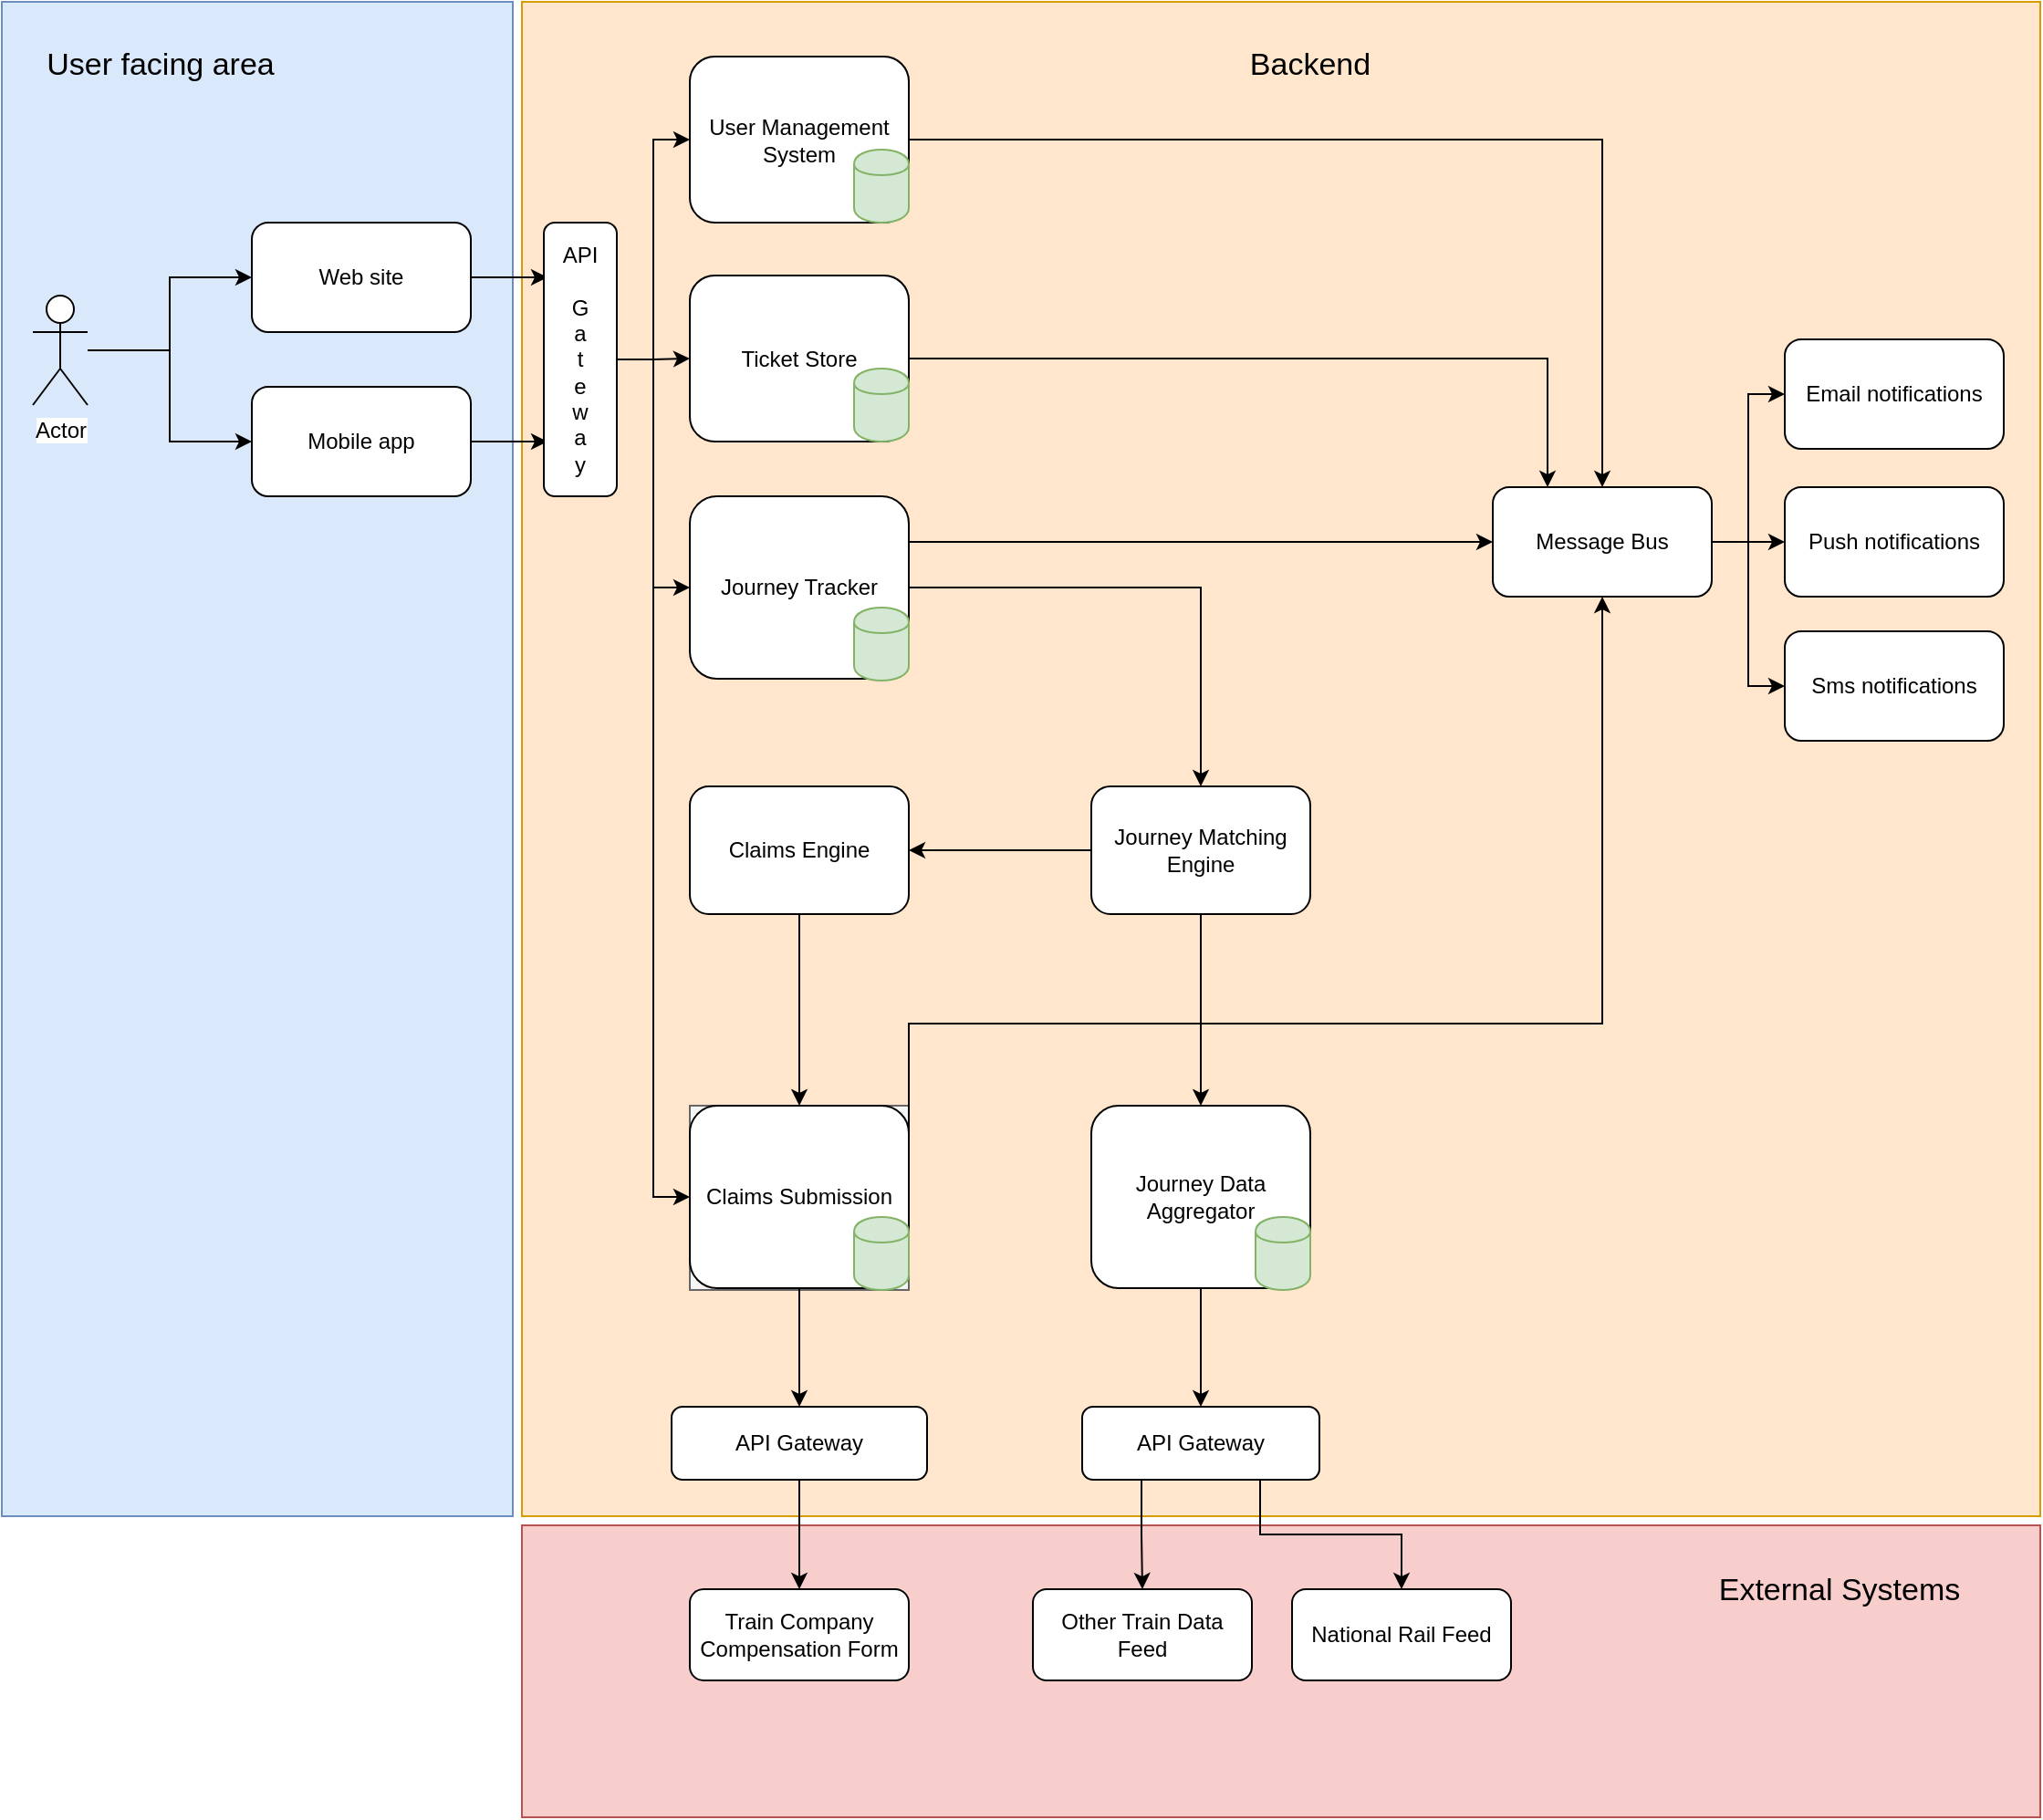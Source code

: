 <mxfile version="12.6.2" type="device"><diagram id="9viHrLj5m8Z_JCWHmbfl" name="Page-1"><mxGraphModel dx="897" dy="628" grid="1" gridSize="10" guides="1" tooltips="1" connect="1" arrows="1" fold="1" page="1" pageScale="1" pageWidth="827" pageHeight="1169" math="0" shadow="0"><root><mxCell id="0"/><mxCell id="1" parent="0"/><mxCell id="1LJ8LTlyFfx-Nl5GE0zz-69" value="" style="rounded=0;whiteSpace=wrap;html=1;fontSize=17;fillColor=#f8cecc;strokeColor=#b85450;" vertex="1" parent="1"><mxGeometry x="348" y="845" width="832" height="160" as="geometry"/></mxCell><mxCell id="1LJ8LTlyFfx-Nl5GE0zz-67" value="" style="rounded=0;whiteSpace=wrap;html=1;fillColor=#ffe6cc;strokeColor=#d79b00;" vertex="1" parent="1"><mxGeometry x="348" y="10" width="832" height="830" as="geometry"/></mxCell><mxCell id="1LJ8LTlyFfx-Nl5GE0zz-65" value="" style="rounded=0;whiteSpace=wrap;html=1;fillColor=#dae8fc;strokeColor=#6c8ebf;" vertex="1" parent="1"><mxGeometry x="63" y="10" width="280" height="830" as="geometry"/></mxCell><mxCell id="1LJ8LTlyFfx-Nl5GE0zz-5" style="edgeStyle=orthogonalEdgeStyle;rounded=0;orthogonalLoop=1;jettySize=auto;html=1;entryX=0;entryY=0.5;entryDx=0;entryDy=0;" edge="1" parent="1" source="1LJ8LTlyFfx-Nl5GE0zz-1" target="1LJ8LTlyFfx-Nl5GE0zz-2"><mxGeometry relative="1" as="geometry"/></mxCell><mxCell id="1LJ8LTlyFfx-Nl5GE0zz-6" style="edgeStyle=orthogonalEdgeStyle;rounded=0;orthogonalLoop=1;jettySize=auto;html=1;entryX=0;entryY=0.5;entryDx=0;entryDy=0;" edge="1" parent="1" source="1LJ8LTlyFfx-Nl5GE0zz-1" target="1LJ8LTlyFfx-Nl5GE0zz-4"><mxGeometry relative="1" as="geometry"/></mxCell><mxCell id="1LJ8LTlyFfx-Nl5GE0zz-1" value="Actor" style="shape=umlActor;verticalLabelPosition=bottom;labelBackgroundColor=#ffffff;verticalAlign=top;html=1;outlineConnect=0;" vertex="1" parent="1"><mxGeometry x="80" y="171" width="30" height="60" as="geometry"/></mxCell><mxCell id="1LJ8LTlyFfx-Nl5GE0zz-8" style="edgeStyle=orthogonalEdgeStyle;rounded=0;orthogonalLoop=1;jettySize=auto;html=1;entryX=0.05;entryY=0.2;entryDx=0;entryDy=0;entryPerimeter=0;" edge="1" parent="1" source="1LJ8LTlyFfx-Nl5GE0zz-2" target="1LJ8LTlyFfx-Nl5GE0zz-7"><mxGeometry relative="1" as="geometry"/></mxCell><mxCell id="1LJ8LTlyFfx-Nl5GE0zz-2" value="Web site" style="rounded=1;whiteSpace=wrap;html=1;" vertex="1" parent="1"><mxGeometry x="200" y="131" width="120" height="60" as="geometry"/></mxCell><mxCell id="1LJ8LTlyFfx-Nl5GE0zz-9" style="edgeStyle=orthogonalEdgeStyle;rounded=0;orthogonalLoop=1;jettySize=auto;html=1;entryX=0.05;entryY=0.8;entryDx=0;entryDy=0;entryPerimeter=0;" edge="1" parent="1" source="1LJ8LTlyFfx-Nl5GE0zz-4" target="1LJ8LTlyFfx-Nl5GE0zz-7"><mxGeometry relative="1" as="geometry"/></mxCell><mxCell id="1LJ8LTlyFfx-Nl5GE0zz-4" value="Mobile app" style="rounded=1;whiteSpace=wrap;html=1;" vertex="1" parent="1"><mxGeometry x="200" y="221" width="120" height="60" as="geometry"/></mxCell><mxCell id="1LJ8LTlyFfx-Nl5GE0zz-11" style="edgeStyle=orthogonalEdgeStyle;rounded=0;orthogonalLoop=1;jettySize=auto;html=1;entryX=0;entryY=0.5;entryDx=0;entryDy=0;" edge="1" parent="1" source="1LJ8LTlyFfx-Nl5GE0zz-7" target="1LJ8LTlyFfx-Nl5GE0zz-10"><mxGeometry relative="1" as="geometry"/></mxCell><mxCell id="1LJ8LTlyFfx-Nl5GE0zz-15" style="edgeStyle=orthogonalEdgeStyle;rounded=0;orthogonalLoop=1;jettySize=auto;html=1;entryX=0;entryY=0.5;entryDx=0;entryDy=0;" edge="1" parent="1" source="1LJ8LTlyFfx-Nl5GE0zz-7" target="1LJ8LTlyFfx-Nl5GE0zz-17"><mxGeometry relative="1" as="geometry"><mxPoint x="440" y="251" as="targetPoint"/></mxGeometry></mxCell><mxCell id="1LJ8LTlyFfx-Nl5GE0zz-21" style="edgeStyle=orthogonalEdgeStyle;rounded=0;orthogonalLoop=1;jettySize=auto;html=1;entryX=0;entryY=0.5;entryDx=0;entryDy=0;" edge="1" parent="1" source="1LJ8LTlyFfx-Nl5GE0zz-7" target="1LJ8LTlyFfx-Nl5GE0zz-19"><mxGeometry relative="1" as="geometry"/></mxCell><mxCell id="1LJ8LTlyFfx-Nl5GE0zz-53" style="edgeStyle=orthogonalEdgeStyle;rounded=0;orthogonalLoop=1;jettySize=auto;html=1;entryX=0;entryY=0.5;entryDx=0;entryDy=0;" edge="1" parent="1" source="1LJ8LTlyFfx-Nl5GE0zz-7" target="1LJ8LTlyFfx-Nl5GE0zz-44"><mxGeometry relative="1" as="geometry"/></mxCell><mxCell id="1LJ8LTlyFfx-Nl5GE0zz-7" value="&lt;div&gt;API&lt;/div&gt;&lt;div&gt;&lt;br&gt;G&lt;br&gt;a&lt;br&gt;t&lt;br&gt;e&lt;br&gt;w&lt;br&gt;a&lt;br&gt;y&lt;br&gt;&lt;/div&gt;" style="rounded=1;whiteSpace=wrap;html=1;" vertex="1" parent="1"><mxGeometry x="360" y="131" width="40" height="150" as="geometry"/></mxCell><mxCell id="1LJ8LTlyFfx-Nl5GE0zz-22" value="" style="group" vertex="1" connectable="0" parent="1"><mxGeometry x="440" y="40" width="120" height="91" as="geometry"/></mxCell><mxCell id="1LJ8LTlyFfx-Nl5GE0zz-10" value="&lt;div align=&quot;center&quot;&gt;User Management System&lt;/div&gt;" style="rounded=1;whiteSpace=wrap;html=1;align=center;" vertex="1" parent="1LJ8LTlyFfx-Nl5GE0zz-22"><mxGeometry width="120" height="91" as="geometry"/></mxCell><mxCell id="1LJ8LTlyFfx-Nl5GE0zz-16" value="" style="shape=cylinder;whiteSpace=wrap;html=1;boundedLbl=1;backgroundOutline=1;fillColor=#d5e8d4;strokeColor=#82b366;" vertex="1" parent="1LJ8LTlyFfx-Nl5GE0zz-22"><mxGeometry x="90" y="51" width="30" height="40" as="geometry"/></mxCell><mxCell id="1LJ8LTlyFfx-Nl5GE0zz-23" value="" style="group" vertex="1" connectable="0" parent="1"><mxGeometry x="440" y="160" width="120" height="91" as="geometry"/></mxCell><mxCell id="1LJ8LTlyFfx-Nl5GE0zz-17" value="Ticket Store" style="rounded=1;whiteSpace=wrap;html=1;align=center;" vertex="1" parent="1LJ8LTlyFfx-Nl5GE0zz-23"><mxGeometry width="120" height="91" as="geometry"/></mxCell><mxCell id="1LJ8LTlyFfx-Nl5GE0zz-18" value="" style="shape=cylinder;whiteSpace=wrap;html=1;boundedLbl=1;backgroundOutline=1;fillColor=#d5e8d4;strokeColor=#82b366;" vertex="1" parent="1LJ8LTlyFfx-Nl5GE0zz-23"><mxGeometry x="90" y="51" width="30" height="40" as="geometry"/></mxCell><mxCell id="1LJ8LTlyFfx-Nl5GE0zz-24" value="" style="group" vertex="1" connectable="0" parent="1"><mxGeometry x="440" y="281" width="120" height="101" as="geometry"/></mxCell><mxCell id="1LJ8LTlyFfx-Nl5GE0zz-19" value="Journey Tracker" style="rounded=1;whiteSpace=wrap;html=1;align=center;" vertex="1" parent="1LJ8LTlyFfx-Nl5GE0zz-24"><mxGeometry width="120" height="100" as="geometry"/></mxCell><mxCell id="1LJ8LTlyFfx-Nl5GE0zz-20" value="" style="shape=cylinder;whiteSpace=wrap;html=1;boundedLbl=1;backgroundOutline=1;fillColor=#d5e8d4;strokeColor=#82b366;" vertex="1" parent="1LJ8LTlyFfx-Nl5GE0zz-24"><mxGeometry x="90" y="61" width="30" height="40" as="geometry"/></mxCell><mxCell id="1LJ8LTlyFfx-Nl5GE0zz-28" style="edgeStyle=orthogonalEdgeStyle;rounded=0;orthogonalLoop=1;jettySize=auto;html=1;entryX=0.5;entryY=0;entryDx=0;entryDy=0;" edge="1" parent="1" source="1LJ8LTlyFfx-Nl5GE0zz-19" target="1LJ8LTlyFfx-Nl5GE0zz-26"><mxGeometry relative="1" as="geometry"/></mxCell><mxCell id="1LJ8LTlyFfx-Nl5GE0zz-32" style="edgeStyle=orthogonalEdgeStyle;rounded=0;orthogonalLoop=1;jettySize=auto;html=1;entryX=0.5;entryY=0;entryDx=0;entryDy=0;" edge="1" parent="1" source="1LJ8LTlyFfx-Nl5GE0zz-26" target="1LJ8LTlyFfx-Nl5GE0zz-30"><mxGeometry relative="1" as="geometry"/></mxCell><mxCell id="1LJ8LTlyFfx-Nl5GE0zz-52" style="edgeStyle=orthogonalEdgeStyle;rounded=0;orthogonalLoop=1;jettySize=auto;html=1;entryX=1;entryY=0.5;entryDx=0;entryDy=0;" edge="1" parent="1" source="1LJ8LTlyFfx-Nl5GE0zz-26" target="1LJ8LTlyFfx-Nl5GE0zz-39"><mxGeometry relative="1" as="geometry"/></mxCell><mxCell id="1LJ8LTlyFfx-Nl5GE0zz-26" value="Journey Matching Engine" style="rounded=1;whiteSpace=wrap;html=1;align=center;" vertex="1" parent="1"><mxGeometry x="660" y="440" width="120" height="70" as="geometry"/></mxCell><mxCell id="1LJ8LTlyFfx-Nl5GE0zz-29" value="" style="group" vertex="1" connectable="0" parent="1"><mxGeometry x="660" y="615" width="120" height="101" as="geometry"/></mxCell><mxCell id="1LJ8LTlyFfx-Nl5GE0zz-30" value="Journey Data Aggregator" style="rounded=1;whiteSpace=wrap;html=1;align=center;" vertex="1" parent="1LJ8LTlyFfx-Nl5GE0zz-29"><mxGeometry width="120" height="100" as="geometry"/></mxCell><mxCell id="1LJ8LTlyFfx-Nl5GE0zz-31" value="" style="shape=cylinder;whiteSpace=wrap;html=1;boundedLbl=1;backgroundOutline=1;fillColor=#d5e8d4;strokeColor=#82b366;" vertex="1" parent="1LJ8LTlyFfx-Nl5GE0zz-29"><mxGeometry x="90" y="61" width="30" height="40" as="geometry"/></mxCell><mxCell id="1LJ8LTlyFfx-Nl5GE0zz-36" style="edgeStyle=orthogonalEdgeStyle;rounded=0;orthogonalLoop=1;jettySize=auto;html=1;entryX=0.5;entryY=0;entryDx=0;entryDy=0;exitX=0.75;exitY=1;exitDx=0;exitDy=0;" edge="1" parent="1" source="1LJ8LTlyFfx-Nl5GE0zz-33" target="1LJ8LTlyFfx-Nl5GE0zz-35"><mxGeometry relative="1" as="geometry"/></mxCell><mxCell id="1LJ8LTlyFfx-Nl5GE0zz-38" style="edgeStyle=orthogonalEdgeStyle;rounded=0;orthogonalLoop=1;jettySize=auto;html=1;entryX=0.5;entryY=0;entryDx=0;entryDy=0;exitX=0.25;exitY=1;exitDx=0;exitDy=0;" edge="1" parent="1" source="1LJ8LTlyFfx-Nl5GE0zz-33" target="1LJ8LTlyFfx-Nl5GE0zz-37"><mxGeometry relative="1" as="geometry"/></mxCell><mxCell id="1LJ8LTlyFfx-Nl5GE0zz-49" style="edgeStyle=orthogonalEdgeStyle;rounded=0;orthogonalLoop=1;jettySize=auto;html=1;exitX=0.5;exitY=1;exitDx=0;exitDy=0;entryX=0.5;entryY=0;entryDx=0;entryDy=0;" edge="1" parent="1" source="1LJ8LTlyFfx-Nl5GE0zz-50" target="1LJ8LTlyFfx-Nl5GE0zz-48"><mxGeometry relative="1" as="geometry"/></mxCell><mxCell id="1LJ8LTlyFfx-Nl5GE0zz-33" value="&lt;div&gt;API Gateway&lt;br&gt;&lt;/div&gt;" style="rounded=1;whiteSpace=wrap;html=1;" vertex="1" parent="1"><mxGeometry x="655" y="780" width="130" height="40" as="geometry"/></mxCell><mxCell id="1LJ8LTlyFfx-Nl5GE0zz-34" style="edgeStyle=orthogonalEdgeStyle;rounded=0;orthogonalLoop=1;jettySize=auto;html=1;entryX=0.5;entryY=0;entryDx=0;entryDy=0;" edge="1" parent="1" source="1LJ8LTlyFfx-Nl5GE0zz-30" target="1LJ8LTlyFfx-Nl5GE0zz-33"><mxGeometry relative="1" as="geometry"/></mxCell><mxCell id="1LJ8LTlyFfx-Nl5GE0zz-35" value="National Rail Feed" style="rounded=1;whiteSpace=wrap;html=1;align=center;" vertex="1" parent="1"><mxGeometry x="770" y="880" width="120" height="50" as="geometry"/></mxCell><mxCell id="1LJ8LTlyFfx-Nl5GE0zz-37" value="Other Train Data Feed" style="rounded=1;whiteSpace=wrap;html=1;align=center;" vertex="1" parent="1"><mxGeometry x="628" y="880" width="120" height="50" as="geometry"/></mxCell><mxCell id="1LJ8LTlyFfx-Nl5GE0zz-46" style="edgeStyle=orthogonalEdgeStyle;rounded=0;orthogonalLoop=1;jettySize=auto;html=1;entryX=0.5;entryY=0;entryDx=0;entryDy=0;" edge="1" parent="1" source="1LJ8LTlyFfx-Nl5GE0zz-39" target="1LJ8LTlyFfx-Nl5GE0zz-44"><mxGeometry relative="1" as="geometry"/></mxCell><mxCell id="1LJ8LTlyFfx-Nl5GE0zz-39" value="Claims Engine" style="rounded=1;whiteSpace=wrap;html=1;align=center;" vertex="1" parent="1"><mxGeometry x="440" y="440" width="120" height="70" as="geometry"/></mxCell><mxCell id="1LJ8LTlyFfx-Nl5GE0zz-43" value="" style="group;fillColor=#f5f5f5;strokeColor=#666666;fontColor=#333333;" vertex="1" connectable="0" parent="1"><mxGeometry x="440" y="615" width="120" height="101" as="geometry"/></mxCell><mxCell id="1LJ8LTlyFfx-Nl5GE0zz-44" value="Claims Submission" style="rounded=1;whiteSpace=wrap;html=1;align=center;" vertex="1" parent="1LJ8LTlyFfx-Nl5GE0zz-43"><mxGeometry width="120" height="100" as="geometry"/></mxCell><mxCell id="1LJ8LTlyFfx-Nl5GE0zz-45" value="" style="shape=cylinder;whiteSpace=wrap;html=1;boundedLbl=1;backgroundOutline=1;fillColor=#d5e8d4;strokeColor=#82b366;" vertex="1" parent="1LJ8LTlyFfx-Nl5GE0zz-43"><mxGeometry x="90" y="61" width="30" height="40" as="geometry"/></mxCell><mxCell id="1LJ8LTlyFfx-Nl5GE0zz-47" style="edgeStyle=orthogonalEdgeStyle;rounded=0;orthogonalLoop=1;jettySize=auto;html=1;entryX=0.5;entryY=0;entryDx=0;entryDy=0;" edge="1" parent="1" source="1LJ8LTlyFfx-Nl5GE0zz-44" target="1LJ8LTlyFfx-Nl5GE0zz-50"><mxGeometry relative="1" as="geometry"/></mxCell><mxCell id="1LJ8LTlyFfx-Nl5GE0zz-48" value="Train Company Compensation Form" style="rounded=1;whiteSpace=wrap;html=1;align=center;" vertex="1" parent="1"><mxGeometry x="440" y="880" width="120" height="50" as="geometry"/></mxCell><mxCell id="1LJ8LTlyFfx-Nl5GE0zz-50" value="&lt;div&gt;API Gateway&lt;br&gt;&lt;/div&gt;" style="rounded=1;whiteSpace=wrap;html=1;" vertex="1" parent="1"><mxGeometry x="430" y="780" width="140" height="40" as="geometry"/></mxCell><mxCell id="1LJ8LTlyFfx-Nl5GE0zz-58" style="edgeStyle=orthogonalEdgeStyle;rounded=0;orthogonalLoop=1;jettySize=auto;html=1;entryX=0;entryY=0.5;entryDx=0;entryDy=0;" edge="1" parent="1" source="1LJ8LTlyFfx-Nl5GE0zz-54" target="1LJ8LTlyFfx-Nl5GE0zz-55"><mxGeometry relative="1" as="geometry"/></mxCell><mxCell id="1LJ8LTlyFfx-Nl5GE0zz-59" style="edgeStyle=orthogonalEdgeStyle;rounded=0;orthogonalLoop=1;jettySize=auto;html=1;entryX=0;entryY=0.5;entryDx=0;entryDy=0;" edge="1" parent="1" source="1LJ8LTlyFfx-Nl5GE0zz-54" target="1LJ8LTlyFfx-Nl5GE0zz-56"><mxGeometry relative="1" as="geometry"/></mxCell><mxCell id="1LJ8LTlyFfx-Nl5GE0zz-60" style="edgeStyle=orthogonalEdgeStyle;rounded=0;orthogonalLoop=1;jettySize=auto;html=1;entryX=0;entryY=0.5;entryDx=0;entryDy=0;" edge="1" parent="1" source="1LJ8LTlyFfx-Nl5GE0zz-54" target="1LJ8LTlyFfx-Nl5GE0zz-57"><mxGeometry relative="1" as="geometry"/></mxCell><mxCell id="1LJ8LTlyFfx-Nl5GE0zz-54" value="Message Bus" style="rounded=1;whiteSpace=wrap;html=1;" vertex="1" parent="1"><mxGeometry x="880" y="276" width="120" height="60" as="geometry"/></mxCell><mxCell id="1LJ8LTlyFfx-Nl5GE0zz-55" value="Email notifications" style="rounded=1;whiteSpace=wrap;html=1;" vertex="1" parent="1"><mxGeometry x="1040" y="195" width="120" height="60" as="geometry"/></mxCell><mxCell id="1LJ8LTlyFfx-Nl5GE0zz-56" value="Push notifications" style="rounded=1;whiteSpace=wrap;html=1;" vertex="1" parent="1"><mxGeometry x="1040" y="276" width="120" height="60" as="geometry"/></mxCell><mxCell id="1LJ8LTlyFfx-Nl5GE0zz-57" value="Sms notifications" style="rounded=1;whiteSpace=wrap;html=1;" vertex="1" parent="1"><mxGeometry x="1040" y="355" width="120" height="60" as="geometry"/></mxCell><mxCell id="1LJ8LTlyFfx-Nl5GE0zz-61" style="edgeStyle=orthogonalEdgeStyle;rounded=0;orthogonalLoop=1;jettySize=auto;html=1;entryX=0.5;entryY=1;entryDx=0;entryDy=0;exitX=1;exitY=0.25;exitDx=0;exitDy=0;" edge="1" parent="1" source="1LJ8LTlyFfx-Nl5GE0zz-44" target="1LJ8LTlyFfx-Nl5GE0zz-54"><mxGeometry relative="1" as="geometry"><Array as="points"><mxPoint x="560" y="570"/><mxPoint x="940" y="570"/></Array></mxGeometry></mxCell><mxCell id="1LJ8LTlyFfx-Nl5GE0zz-62" style="edgeStyle=orthogonalEdgeStyle;rounded=0;orthogonalLoop=1;jettySize=auto;html=1;entryX=0.5;entryY=0;entryDx=0;entryDy=0;" edge="1" parent="1" source="1LJ8LTlyFfx-Nl5GE0zz-10" target="1LJ8LTlyFfx-Nl5GE0zz-54"><mxGeometry relative="1" as="geometry"/></mxCell><mxCell id="1LJ8LTlyFfx-Nl5GE0zz-63" style="edgeStyle=orthogonalEdgeStyle;rounded=0;orthogonalLoop=1;jettySize=auto;html=1;entryX=0.25;entryY=0;entryDx=0;entryDy=0;" edge="1" parent="1" source="1LJ8LTlyFfx-Nl5GE0zz-17" target="1LJ8LTlyFfx-Nl5GE0zz-54"><mxGeometry relative="1" as="geometry"/></mxCell><mxCell id="1LJ8LTlyFfx-Nl5GE0zz-64" style="edgeStyle=orthogonalEdgeStyle;rounded=0;orthogonalLoop=1;jettySize=auto;html=1;exitX=1;exitY=0.25;exitDx=0;exitDy=0;entryX=0;entryY=0.5;entryDx=0;entryDy=0;" edge="1" parent="1" source="1LJ8LTlyFfx-Nl5GE0zz-19" target="1LJ8LTlyFfx-Nl5GE0zz-54"><mxGeometry relative="1" as="geometry"/></mxCell><mxCell id="1LJ8LTlyFfx-Nl5GE0zz-66" value="User facing area" style="text;html=1;strokeColor=none;fillColor=none;align=center;verticalAlign=middle;whiteSpace=wrap;rounded=0;fontSize=17;" vertex="1" parent="1"><mxGeometry x="80" y="30" width="140" height="30" as="geometry"/></mxCell><mxCell id="1LJ8LTlyFfx-Nl5GE0zz-68" value="Backend" style="text;html=1;strokeColor=none;fillColor=none;align=center;verticalAlign=middle;whiteSpace=wrap;rounded=0;fontSize=17;" vertex="1" parent="1"><mxGeometry x="710" y="30" width="140" height="30" as="geometry"/></mxCell><mxCell id="1LJ8LTlyFfx-Nl5GE0zz-70" value="External Systems" style="text;html=1;strokeColor=none;fillColor=none;align=center;verticalAlign=middle;whiteSpace=wrap;rounded=0;fontSize=17;" vertex="1" parent="1"><mxGeometry x="1000" y="866" width="140" height="30" as="geometry"/></mxCell></root></mxGraphModel></diagram></mxfile>